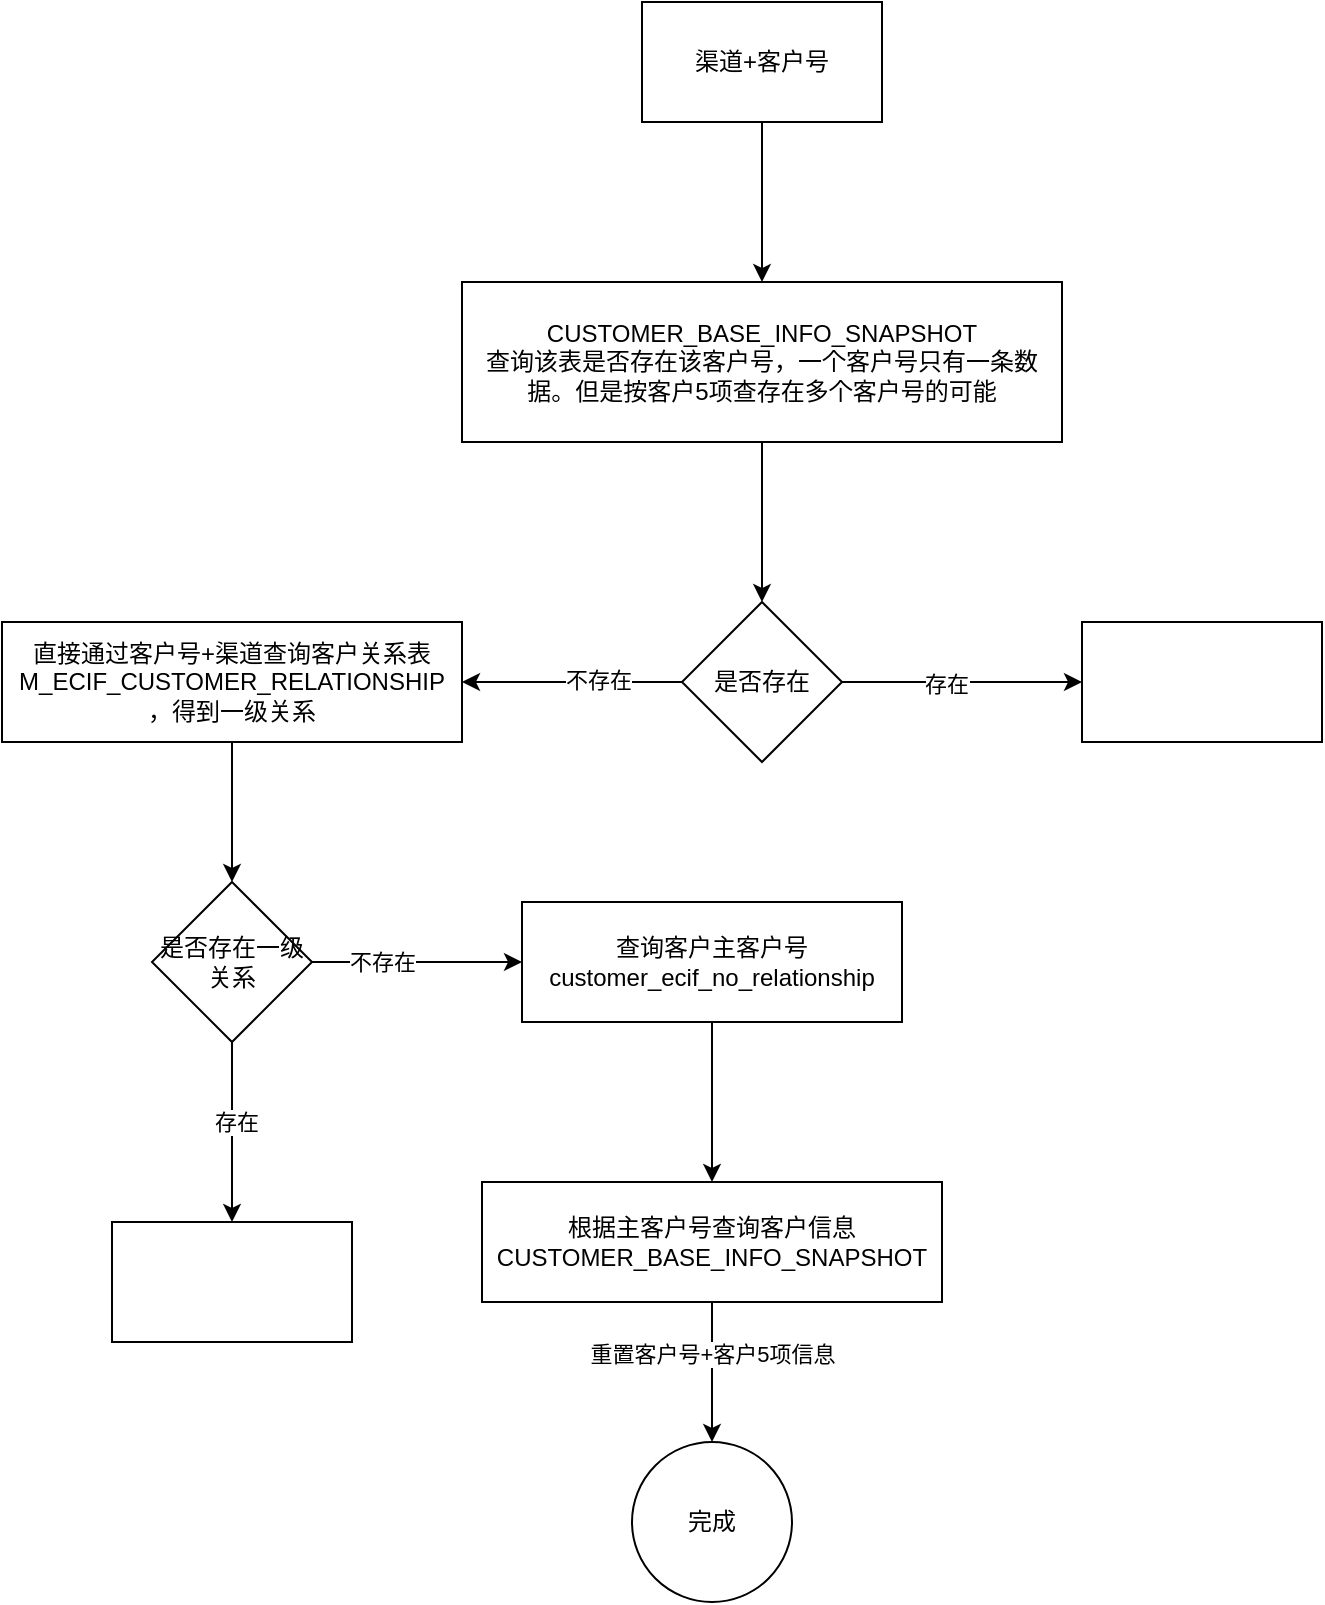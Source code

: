 <mxfile version="24.0.7" type="github">
  <diagram name="第 1 页" id="C5rFHaonQaUm8R1daILY">
    <mxGraphModel dx="1194" dy="692" grid="1" gridSize="10" guides="1" tooltips="1" connect="1" arrows="1" fold="1" page="1" pageScale="1" pageWidth="827" pageHeight="1169" math="0" shadow="0">
      <root>
        <mxCell id="0" />
        <mxCell id="1" parent="0" />
        <mxCell id="0gbHEz_NFwT0j6BnbrYF-4" value="" style="edgeStyle=orthogonalEdgeStyle;rounded=0;orthogonalLoop=1;jettySize=auto;html=1;" edge="1" parent="1" source="0gbHEz_NFwT0j6BnbrYF-2" target="0gbHEz_NFwT0j6BnbrYF-3">
          <mxGeometry relative="1" as="geometry" />
        </mxCell>
        <mxCell id="0gbHEz_NFwT0j6BnbrYF-2" value="渠道+客户号" style="rounded=0;whiteSpace=wrap;html=1;" vertex="1" parent="1">
          <mxGeometry x="320" y="30" width="120" height="60" as="geometry" />
        </mxCell>
        <mxCell id="0gbHEz_NFwT0j6BnbrYF-6" value="" style="edgeStyle=orthogonalEdgeStyle;rounded=0;orthogonalLoop=1;jettySize=auto;html=1;" edge="1" parent="1" source="0gbHEz_NFwT0j6BnbrYF-3" target="0gbHEz_NFwT0j6BnbrYF-5">
          <mxGeometry relative="1" as="geometry" />
        </mxCell>
        <mxCell id="0gbHEz_NFwT0j6BnbrYF-3" value="CUSTOMER_BASE_INFO_SNAPSHOT&lt;div&gt;查询该表是否存在该客户号，一个客户号只有一条数据。但是按客户5项查存在多个客户号的可能&lt;/div&gt;" style="whiteSpace=wrap;html=1;rounded=0;" vertex="1" parent="1">
          <mxGeometry x="230" y="170" width="300" height="80" as="geometry" />
        </mxCell>
        <mxCell id="0gbHEz_NFwT0j6BnbrYF-8" value="" style="edgeStyle=orthogonalEdgeStyle;rounded=0;orthogonalLoop=1;jettySize=auto;html=1;" edge="1" parent="1" source="0gbHEz_NFwT0j6BnbrYF-5" target="0gbHEz_NFwT0j6BnbrYF-7">
          <mxGeometry relative="1" as="geometry" />
        </mxCell>
        <mxCell id="0gbHEz_NFwT0j6BnbrYF-11" value="不存在" style="edgeLabel;html=1;align=center;verticalAlign=middle;resizable=0;points=[];" vertex="1" connectable="0" parent="0gbHEz_NFwT0j6BnbrYF-8">
          <mxGeometry x="-0.233" y="-1" relative="1" as="geometry">
            <mxPoint as="offset" />
          </mxGeometry>
        </mxCell>
        <mxCell id="0gbHEz_NFwT0j6BnbrYF-10" value="" style="edgeStyle=orthogonalEdgeStyle;rounded=0;orthogonalLoop=1;jettySize=auto;html=1;" edge="1" parent="1" source="0gbHEz_NFwT0j6BnbrYF-5" target="0gbHEz_NFwT0j6BnbrYF-9">
          <mxGeometry relative="1" as="geometry" />
        </mxCell>
        <mxCell id="0gbHEz_NFwT0j6BnbrYF-12" value="存在" style="edgeLabel;html=1;align=center;verticalAlign=middle;resizable=0;points=[];" vertex="1" connectable="0" parent="0gbHEz_NFwT0j6BnbrYF-10">
          <mxGeometry x="-0.133" y="-1" relative="1" as="geometry">
            <mxPoint as="offset" />
          </mxGeometry>
        </mxCell>
        <mxCell id="0gbHEz_NFwT0j6BnbrYF-5" value="是否存在" style="rhombus;whiteSpace=wrap;html=1;rounded=0;" vertex="1" parent="1">
          <mxGeometry x="340" y="330" width="80" height="80" as="geometry" />
        </mxCell>
        <mxCell id="0gbHEz_NFwT0j6BnbrYF-15" value="" style="edgeStyle=orthogonalEdgeStyle;rounded=0;orthogonalLoop=1;jettySize=auto;html=1;" edge="1" parent="1" source="0gbHEz_NFwT0j6BnbrYF-7" target="0gbHEz_NFwT0j6BnbrYF-14">
          <mxGeometry relative="1" as="geometry" />
        </mxCell>
        <mxCell id="0gbHEz_NFwT0j6BnbrYF-7" value="直接通过客户号+渠道查询客户关系表&lt;div&gt;M_ECIF_CUSTOMER_RELATIONSHIP&lt;br&gt;&lt;div&gt;，得到一级关系&lt;/div&gt;&lt;/div&gt;" style="whiteSpace=wrap;html=1;rounded=0;" vertex="1" parent="1">
          <mxGeometry y="340" width="230" height="60" as="geometry" />
        </mxCell>
        <mxCell id="0gbHEz_NFwT0j6BnbrYF-9" value="" style="whiteSpace=wrap;html=1;rounded=0;" vertex="1" parent="1">
          <mxGeometry x="540" y="340" width="120" height="60" as="geometry" />
        </mxCell>
        <mxCell id="0gbHEz_NFwT0j6BnbrYF-17" value="" style="edgeStyle=orthogonalEdgeStyle;rounded=0;orthogonalLoop=1;jettySize=auto;html=1;" edge="1" parent="1" source="0gbHEz_NFwT0j6BnbrYF-14" target="0gbHEz_NFwT0j6BnbrYF-16">
          <mxGeometry relative="1" as="geometry" />
        </mxCell>
        <mxCell id="0gbHEz_NFwT0j6BnbrYF-18" value="不存在" style="edgeLabel;html=1;align=center;verticalAlign=middle;resizable=0;points=[];" vertex="1" connectable="0" parent="0gbHEz_NFwT0j6BnbrYF-17">
          <mxGeometry x="-0.333" relative="1" as="geometry">
            <mxPoint as="offset" />
          </mxGeometry>
        </mxCell>
        <mxCell id="0gbHEz_NFwT0j6BnbrYF-20" value="" style="edgeStyle=orthogonalEdgeStyle;rounded=0;orthogonalLoop=1;jettySize=auto;html=1;" edge="1" parent="1" source="0gbHEz_NFwT0j6BnbrYF-14" target="0gbHEz_NFwT0j6BnbrYF-19">
          <mxGeometry relative="1" as="geometry" />
        </mxCell>
        <mxCell id="0gbHEz_NFwT0j6BnbrYF-21" value="存在" style="edgeLabel;html=1;align=center;verticalAlign=middle;resizable=0;points=[];" vertex="1" connectable="0" parent="0gbHEz_NFwT0j6BnbrYF-20">
          <mxGeometry x="-0.111" y="2" relative="1" as="geometry">
            <mxPoint as="offset" />
          </mxGeometry>
        </mxCell>
        <mxCell id="0gbHEz_NFwT0j6BnbrYF-14" value="是否存在一级关系" style="rhombus;whiteSpace=wrap;html=1;rounded=0;" vertex="1" parent="1">
          <mxGeometry x="75" y="470" width="80" height="80" as="geometry" />
        </mxCell>
        <mxCell id="0gbHEz_NFwT0j6BnbrYF-23" value="" style="edgeStyle=orthogonalEdgeStyle;rounded=0;orthogonalLoop=1;jettySize=auto;html=1;" edge="1" parent="1" source="0gbHEz_NFwT0j6BnbrYF-16" target="0gbHEz_NFwT0j6BnbrYF-22">
          <mxGeometry relative="1" as="geometry" />
        </mxCell>
        <mxCell id="0gbHEz_NFwT0j6BnbrYF-16" value="查询客户主客户号&lt;div&gt;customer_ecif_no_relationship&lt;br&gt;&lt;/div&gt;" style="whiteSpace=wrap;html=1;rounded=0;" vertex="1" parent="1">
          <mxGeometry x="260" y="480" width="190" height="60" as="geometry" />
        </mxCell>
        <mxCell id="0gbHEz_NFwT0j6BnbrYF-19" value="" style="whiteSpace=wrap;html=1;rounded=0;" vertex="1" parent="1">
          <mxGeometry x="55" y="640" width="120" height="60" as="geometry" />
        </mxCell>
        <mxCell id="0gbHEz_NFwT0j6BnbrYF-25" value="" style="edgeStyle=orthogonalEdgeStyle;rounded=0;orthogonalLoop=1;jettySize=auto;html=1;" edge="1" parent="1" source="0gbHEz_NFwT0j6BnbrYF-22" target="0gbHEz_NFwT0j6BnbrYF-24">
          <mxGeometry relative="1" as="geometry" />
        </mxCell>
        <mxCell id="0gbHEz_NFwT0j6BnbrYF-27" value="重置客户号+客户5项信息" style="edgeLabel;html=1;align=center;verticalAlign=middle;resizable=0;points=[];" vertex="1" connectable="0" parent="0gbHEz_NFwT0j6BnbrYF-25">
          <mxGeometry x="-0.257" relative="1" as="geometry">
            <mxPoint as="offset" />
          </mxGeometry>
        </mxCell>
        <mxCell id="0gbHEz_NFwT0j6BnbrYF-22" value="根据主客户号查询客户信息&lt;div&gt;CUSTOMER_BASE_INFO_SNAPSHOT&lt;br&gt;&lt;/div&gt;" style="whiteSpace=wrap;html=1;rounded=0;" vertex="1" parent="1">
          <mxGeometry x="240" y="620" width="230" height="60" as="geometry" />
        </mxCell>
        <mxCell id="0gbHEz_NFwT0j6BnbrYF-24" value="完成" style="ellipse;whiteSpace=wrap;html=1;rounded=0;" vertex="1" parent="1">
          <mxGeometry x="315" y="750" width="80" height="80" as="geometry" />
        </mxCell>
      </root>
    </mxGraphModel>
  </diagram>
</mxfile>
